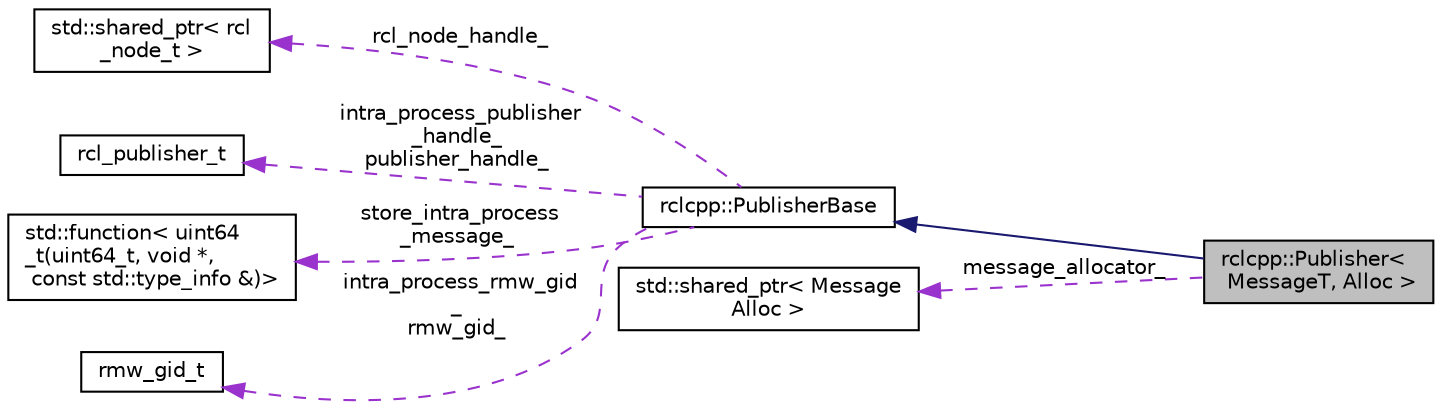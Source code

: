 digraph "rclcpp::Publisher&lt; MessageT, Alloc &gt;"
{
  edge [fontname="Helvetica",fontsize="10",labelfontname="Helvetica",labelfontsize="10"];
  node [fontname="Helvetica",fontsize="10",shape=record];
  rankdir="LR";
  Node2 [label="rclcpp::Publisher\<\l MessageT, Alloc \>",height=0.2,width=0.4,color="black", fillcolor="grey75", style="filled", fontcolor="black"];
  Node3 -> Node2 [dir="back",color="midnightblue",fontsize="10",style="solid",fontname="Helvetica"];
  Node3 [label="rclcpp::PublisherBase",height=0.2,width=0.4,color="black", fillcolor="white", style="filled",URL="$classrclcpp_1_1PublisherBase.html"];
  Node4 -> Node3 [dir="back",color="darkorchid3",fontsize="10",style="dashed",label=" rcl_node_handle_" ,fontname="Helvetica"];
  Node4 [label="std::shared_ptr\< rcl\l_node_t \>",height=0.2,width=0.4,color="black", fillcolor="white", style="filled",URL="/home/developer/workspaces/docs_crystal/doxygen_tag_files/cppreference-doxygen-web.tag.xml$cpp/memory/shared_ptr.html"];
  Node5 -> Node3 [dir="back",color="darkorchid3",fontsize="10",style="dashed",label=" intra_process_publisher\l_handle_\npublisher_handle_" ,fontname="Helvetica"];
  Node5 [label="rcl_publisher_t",height=0.2,width=0.4,color="black", fillcolor="white", style="filled",URL="/home/developer/workspaces/docs_crystal/doxygen_tag_files/rcl.tag$structrcl__publisher__t.html"];
  Node6 -> Node3 [dir="back",color="darkorchid3",fontsize="10",style="dashed",label=" store_intra_process\l_message_" ,fontname="Helvetica"];
  Node6 [label="std::function\< uint64\l_t(uint64_t, void *,\l const std::type_info &)\>",height=0.2,width=0.4,color="black", fillcolor="white", style="filled",URL="/home/developer/workspaces/docs_crystal/doxygen_tag_files/cppreference-doxygen-web.tag.xml$cpp/utility/functional/function.html"];
  Node7 -> Node3 [dir="back",color="darkorchid3",fontsize="10",style="dashed",label=" intra_process_rmw_gid\l_\nrmw_gid_" ,fontname="Helvetica"];
  Node7 [label="rmw_gid_t",height=0.2,width=0.4,color="black", fillcolor="white", style="filled",URL="/home/developer/workspaces/docs_crystal/doxygen_tag_files/rmw.tag$structrmw__gid__t.html"];
  Node8 -> Node2 [dir="back",color="darkorchid3",fontsize="10",style="dashed",label=" message_allocator_" ,fontname="Helvetica"];
  Node8 [label="std::shared_ptr\< Message\lAlloc \>",height=0.2,width=0.4,color="black", fillcolor="white", style="filled",URL="/home/developer/workspaces/docs_crystal/doxygen_tag_files/cppreference-doxygen-web.tag.xml$cpp/memory/shared_ptr.html"];
}
